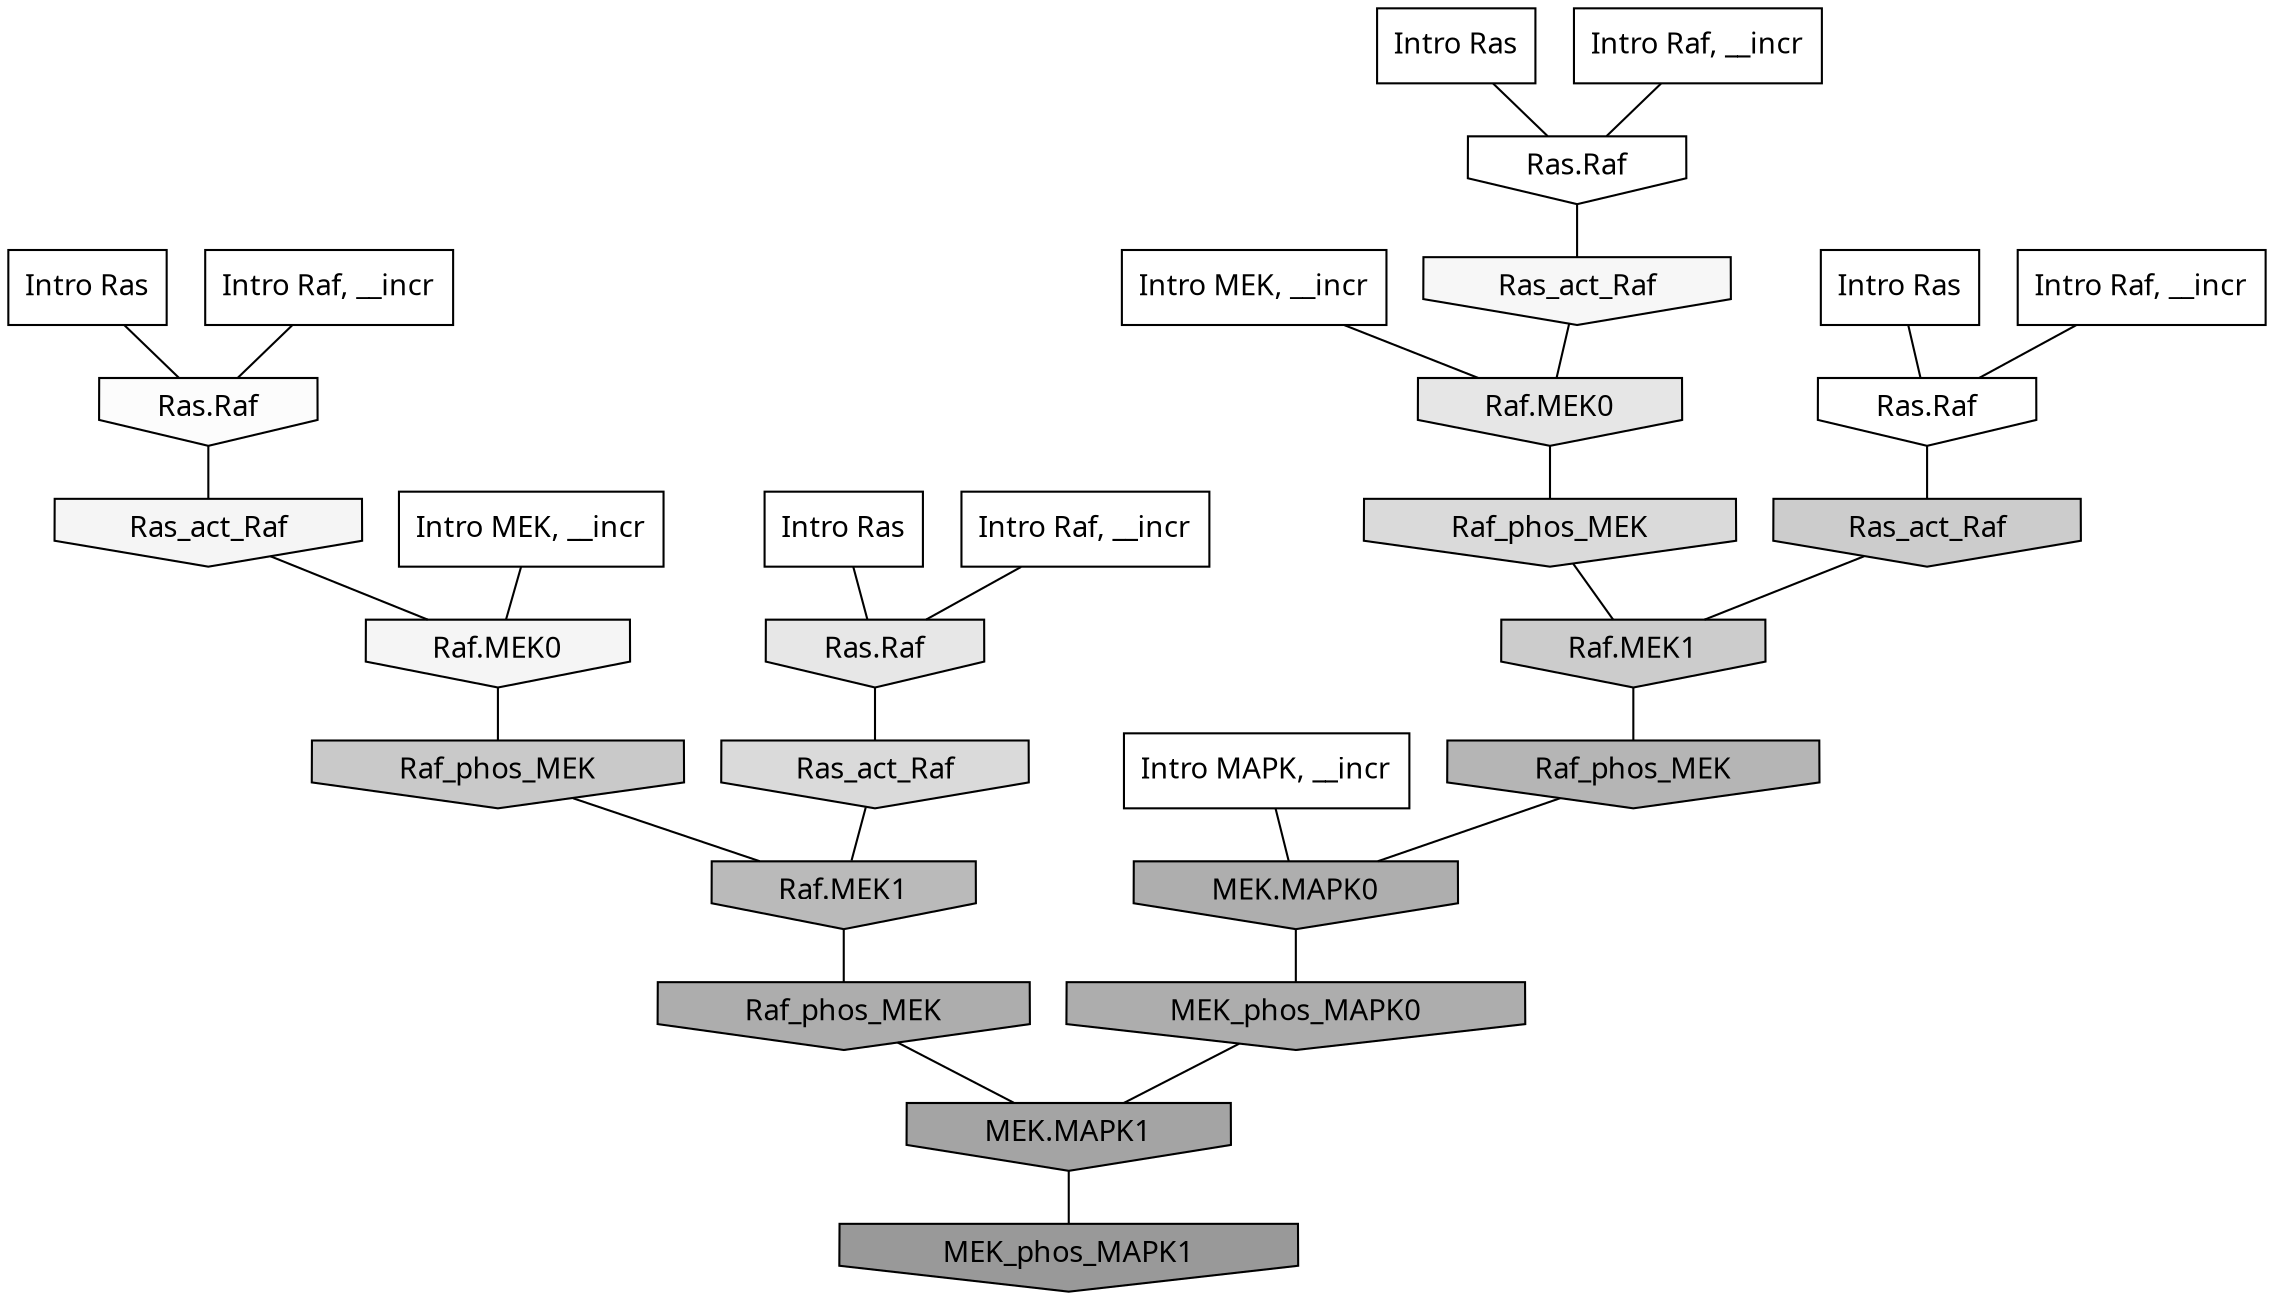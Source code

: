 digraph G{
  rankdir="TB";
  ranksep=0.30;
  node [fontname="CMU Serif"];
  edge [fontname="CMU Serif"];
  
  24 [label="Intro Ras", shape=rectangle, style=filled, fillcolor="0.000 0.000 1.000"]
  
  70 [label="Intro Ras", shape=rectangle, style=filled, fillcolor="0.000 0.000 1.000"]
  
  84 [label="Intro Ras", shape=rectangle, style=filled, fillcolor="0.000 0.000 1.000"]
  
  89 [label="Intro Ras", shape=rectangle, style=filled, fillcolor="0.000 0.000 1.000"]
  
  689 [label="Intro Raf, __incr", shape=rectangle, style=filled, fillcolor="0.000 0.000 1.000"]
  
  756 [label="Intro Raf, __incr", shape=rectangle, style=filled, fillcolor="0.000 0.000 1.000"]
  
  1051 [label="Intro Raf, __incr", shape=rectangle, style=filled, fillcolor="0.000 0.000 1.000"]
  
  1087 [label="Intro Raf, __incr", shape=rectangle, style=filled, fillcolor="0.000 0.000 1.000"]
  
  1379 [label="Intro MEK, __incr", shape=rectangle, style=filled, fillcolor="0.000 0.000 1.000"]
  
  1648 [label="Intro MEK, __incr", shape=rectangle, style=filled, fillcolor="0.000 0.000 1.000"]
  
  2617 [label="Intro MAPK, __incr", shape=rectangle, style=filled, fillcolor="0.000 0.000 1.000"]
  
  3207 [label="Ras.Raf", shape=invhouse, style=filled, fillcolor="0.000 0.000 1.000"]
  
  3286 [label="Ras.Raf", shape=invhouse, style=filled, fillcolor="0.000 0.000 1.000"]
  
  3406 [label="Ras.Raf", shape=invhouse, style=filled, fillcolor="0.000 0.000 0.987"]
  
  3539 [label="Ras_act_Raf", shape=invhouse, style=filled, fillcolor="0.000 0.000 0.968"]
  
  3620 [label="Ras_act_Raf", shape=invhouse, style=filled, fillcolor="0.000 0.000 0.958"]
  
  3622 [label="Raf.MEK0", shape=invhouse, style=filled, fillcolor="0.000 0.000 0.958"]
  
  4447 [label="Ras.Raf", shape=invhouse, style=filled, fillcolor="0.000 0.000 0.904"]
  
  4491 [label="Raf.MEK0", shape=invhouse, style=filled, fillcolor="0.000 0.000 0.902"]
  
  5391 [label="Ras_act_Raf", shape=invhouse, style=filled, fillcolor="0.000 0.000 0.853"]
  
  5409 [label="Raf_phos_MEK", shape=invhouse, style=filled, fillcolor="0.000 0.000 0.853"]
  
  6602 [label="Ras_act_Raf", shape=invhouse, style=filled, fillcolor="0.000 0.000 0.797"]
  
  6604 [label="Raf.MEK1", shape=invhouse, style=filled, fillcolor="0.000 0.000 0.797"]
  
  6855 [label="Raf_phos_MEK", shape=invhouse, style=filled, fillcolor="0.000 0.000 0.788"]
  
  8985 [label="Raf.MEK1", shape=invhouse, style=filled, fillcolor="0.000 0.000 0.728"]
  
  9903 [label="Raf_phos_MEK", shape=invhouse, style=filled, fillcolor="0.000 0.000 0.709"]
  
  11438 [label="MEK.MAPK0", shape=invhouse, style=filled, fillcolor="0.000 0.000 0.680"]
  
  11626 [label="MEK_phos_MAPK0", shape=invhouse, style=filled, fillcolor="0.000 0.000 0.677"]
  
  11717 [label="Raf_phos_MEK", shape=invhouse, style=filled, fillcolor="0.000 0.000 0.676"]
  
  14068 [label="MEK.MAPK1", shape=invhouse, style=filled, fillcolor="0.000 0.000 0.641"]
  
  16630 [label="MEK_phos_MAPK1", shape=invhouse, style=filled, fillcolor="0.000 0.000 0.600"]
  
  
  14068 -> 16630 [dir=none, color="0.000 0.000 0.000"] 
  11717 -> 14068 [dir=none, color="0.000 0.000 0.000"] 
  11626 -> 14068 [dir=none, color="0.000 0.000 0.000"] 
  11438 -> 11626 [dir=none, color="0.000 0.000 0.000"] 
  9903 -> 11438 [dir=none, color="0.000 0.000 0.000"] 
  8985 -> 11717 [dir=none, color="0.000 0.000 0.000"] 
  6855 -> 8985 [dir=none, color="0.000 0.000 0.000"] 
  6604 -> 9903 [dir=none, color="0.000 0.000 0.000"] 
  6602 -> 6604 [dir=none, color="0.000 0.000 0.000"] 
  5409 -> 6604 [dir=none, color="0.000 0.000 0.000"] 
  5391 -> 8985 [dir=none, color="0.000 0.000 0.000"] 
  4491 -> 5409 [dir=none, color="0.000 0.000 0.000"] 
  4447 -> 5391 [dir=none, color="0.000 0.000 0.000"] 
  3622 -> 6855 [dir=none, color="0.000 0.000 0.000"] 
  3620 -> 3622 [dir=none, color="0.000 0.000 0.000"] 
  3539 -> 4491 [dir=none, color="0.000 0.000 0.000"] 
  3406 -> 3620 [dir=none, color="0.000 0.000 0.000"] 
  3286 -> 3539 [dir=none, color="0.000 0.000 0.000"] 
  3207 -> 6602 [dir=none, color="0.000 0.000 0.000"] 
  2617 -> 11438 [dir=none, color="0.000 0.000 0.000"] 
  1648 -> 3622 [dir=none, color="0.000 0.000 0.000"] 
  1379 -> 4491 [dir=none, color="0.000 0.000 0.000"] 
  1087 -> 3406 [dir=none, color="0.000 0.000 0.000"] 
  1051 -> 4447 [dir=none, color="0.000 0.000 0.000"] 
  756 -> 3207 [dir=none, color="0.000 0.000 0.000"] 
  689 -> 3286 [dir=none, color="0.000 0.000 0.000"] 
  89 -> 3286 [dir=none, color="0.000 0.000 0.000"] 
  84 -> 4447 [dir=none, color="0.000 0.000 0.000"] 
  70 -> 3207 [dir=none, color="0.000 0.000 0.000"] 
  24 -> 3406 [dir=none, color="0.000 0.000 0.000"] 
  
  }
